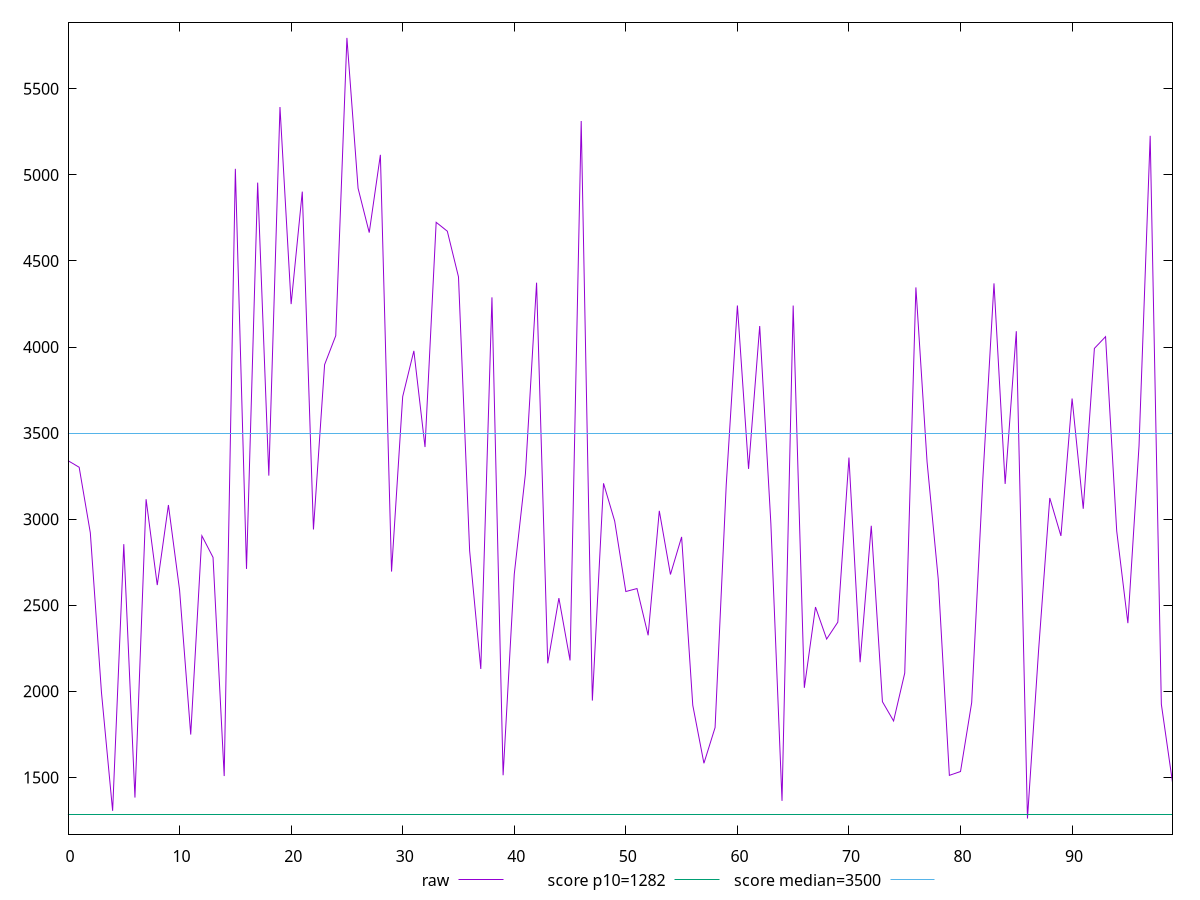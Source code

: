 reset

$raw <<EOF
0 3339.9280000000003
1 3301.54
2 2920.839999999999
3 1992.884
4 1305.7280000000005
5 2854.692
6 1382.8319999999994
7 3115.852000000001
8 2617.043999999999
9 3082.1279999999997
10 2588.596
11 1748.635999999999
12 2903.3639999999987
13 2777.995999999999
14 1507.7319999999995
15 5035.275999999994
16 2710.9079999999994
17 4954.92
18 3252.9640000000013
19 5394.048
20 4249.308
21 4902.688
22 2940.100000000001
23 3897.6479999999974
24 4065.7599999999984
25 5795.652000000003
26 4922.196000000002
27 4664.6720000000005
28 5116.423999999998
29 2695.467999999999
30 3712.156
31 3977.6479999999992
32 3418.959999999998
33 4724.4760000000015
34 4672.684
35 4407.691999999998
36 2816.2439999999997
37 2129.724
38 4288.707999999999
39 1512.3359999999989
40 2680.0559999999996
41 3263.2159999999985
42 4373.760000000001
43 2162.547999999999
44 2541.428
45 2179.372
46 5312.723999999998
47 1946.0279999999993
48 3208.215999999999
49 2989.028
50 2579.7119999999995
51 2596.9079999999994
52 2325.3919999999985
53 3048.3759999999984
54 2678.5999999999995
55 2896.959999999999
56 1919.3439999999991
57 1581.9879999999998
58 1789.475999999999
59 3199.3559999999998
60 4241.352
61 3291.8759999999984
62 4122.084000000001
63 2975.231999999999
64 1363.6759999999995
65 4240.7919999999995
66 2020.3399999999983
67 2489.484
68 2303.6360000000004
69 2401.591999999999
70 3357.7679999999987
71 2168.9599999999996
72 2961.4799999999996
73 1939.6599999999999
74 1827.787999999999
75 2106.0119999999997
76 4346.388000000002
77 3333.6679999999997
78 2653.711999999999
79 1511.7959999999998
80 1534.2119999999998
81 1934.2879999999989
82 3233.659999999998
83 4369.847999999999
84 3204.7919999999986
85 4091.7800000000007
86 1261.0480000000007
87 2240.4519999999993
88 3122.9959999999987
89 2902.5719999999988
90 3701.036
91 3060.295999999999
92 3992.0999999999985
93 4060.171999999999
94 2931.015999999999
95 2395.9759999999987
96 3426.3559999999993
97 5226.840000000001
98 1925.2239999999997
99 1471.2799999999997
EOF

set key outside below
set xrange [0:99]
set yrange [1170.3559200000007:5886.344080000003]
set trange [1170.3559200000007:5886.344080000003]
set terminal svg size 640, 500 enhanced background rgb 'white'
set output "report_00015_2021-02-09T16-11-33.973Z/bootup-time/samples/pages/raw/values.svg"

plot $raw title "raw" with line, \
     1282 title "score p10=1282", \
     3500 title "score median=3500"

reset
